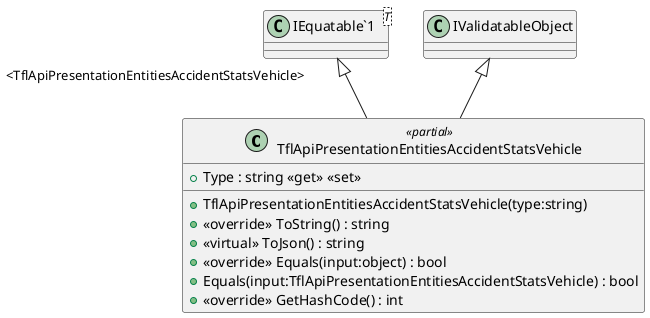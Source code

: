 @startuml
class TflApiPresentationEntitiesAccidentStatsVehicle <<partial>> {
    + TflApiPresentationEntitiesAccidentStatsVehicle(type:string)
    + Type : string <<get>> <<set>>
    + <<override>> ToString() : string
    + <<virtual>> ToJson() : string
    + <<override>> Equals(input:object) : bool
    + Equals(input:TflApiPresentationEntitiesAccidentStatsVehicle) : bool
    + <<override>> GetHashCode() : int
}
class "IEquatable`1"<T> {
}
"IEquatable`1" "<TflApiPresentationEntitiesAccidentStatsVehicle>" <|-- TflApiPresentationEntitiesAccidentStatsVehicle
IValidatableObject <|-- TflApiPresentationEntitiesAccidentStatsVehicle
@enduml
